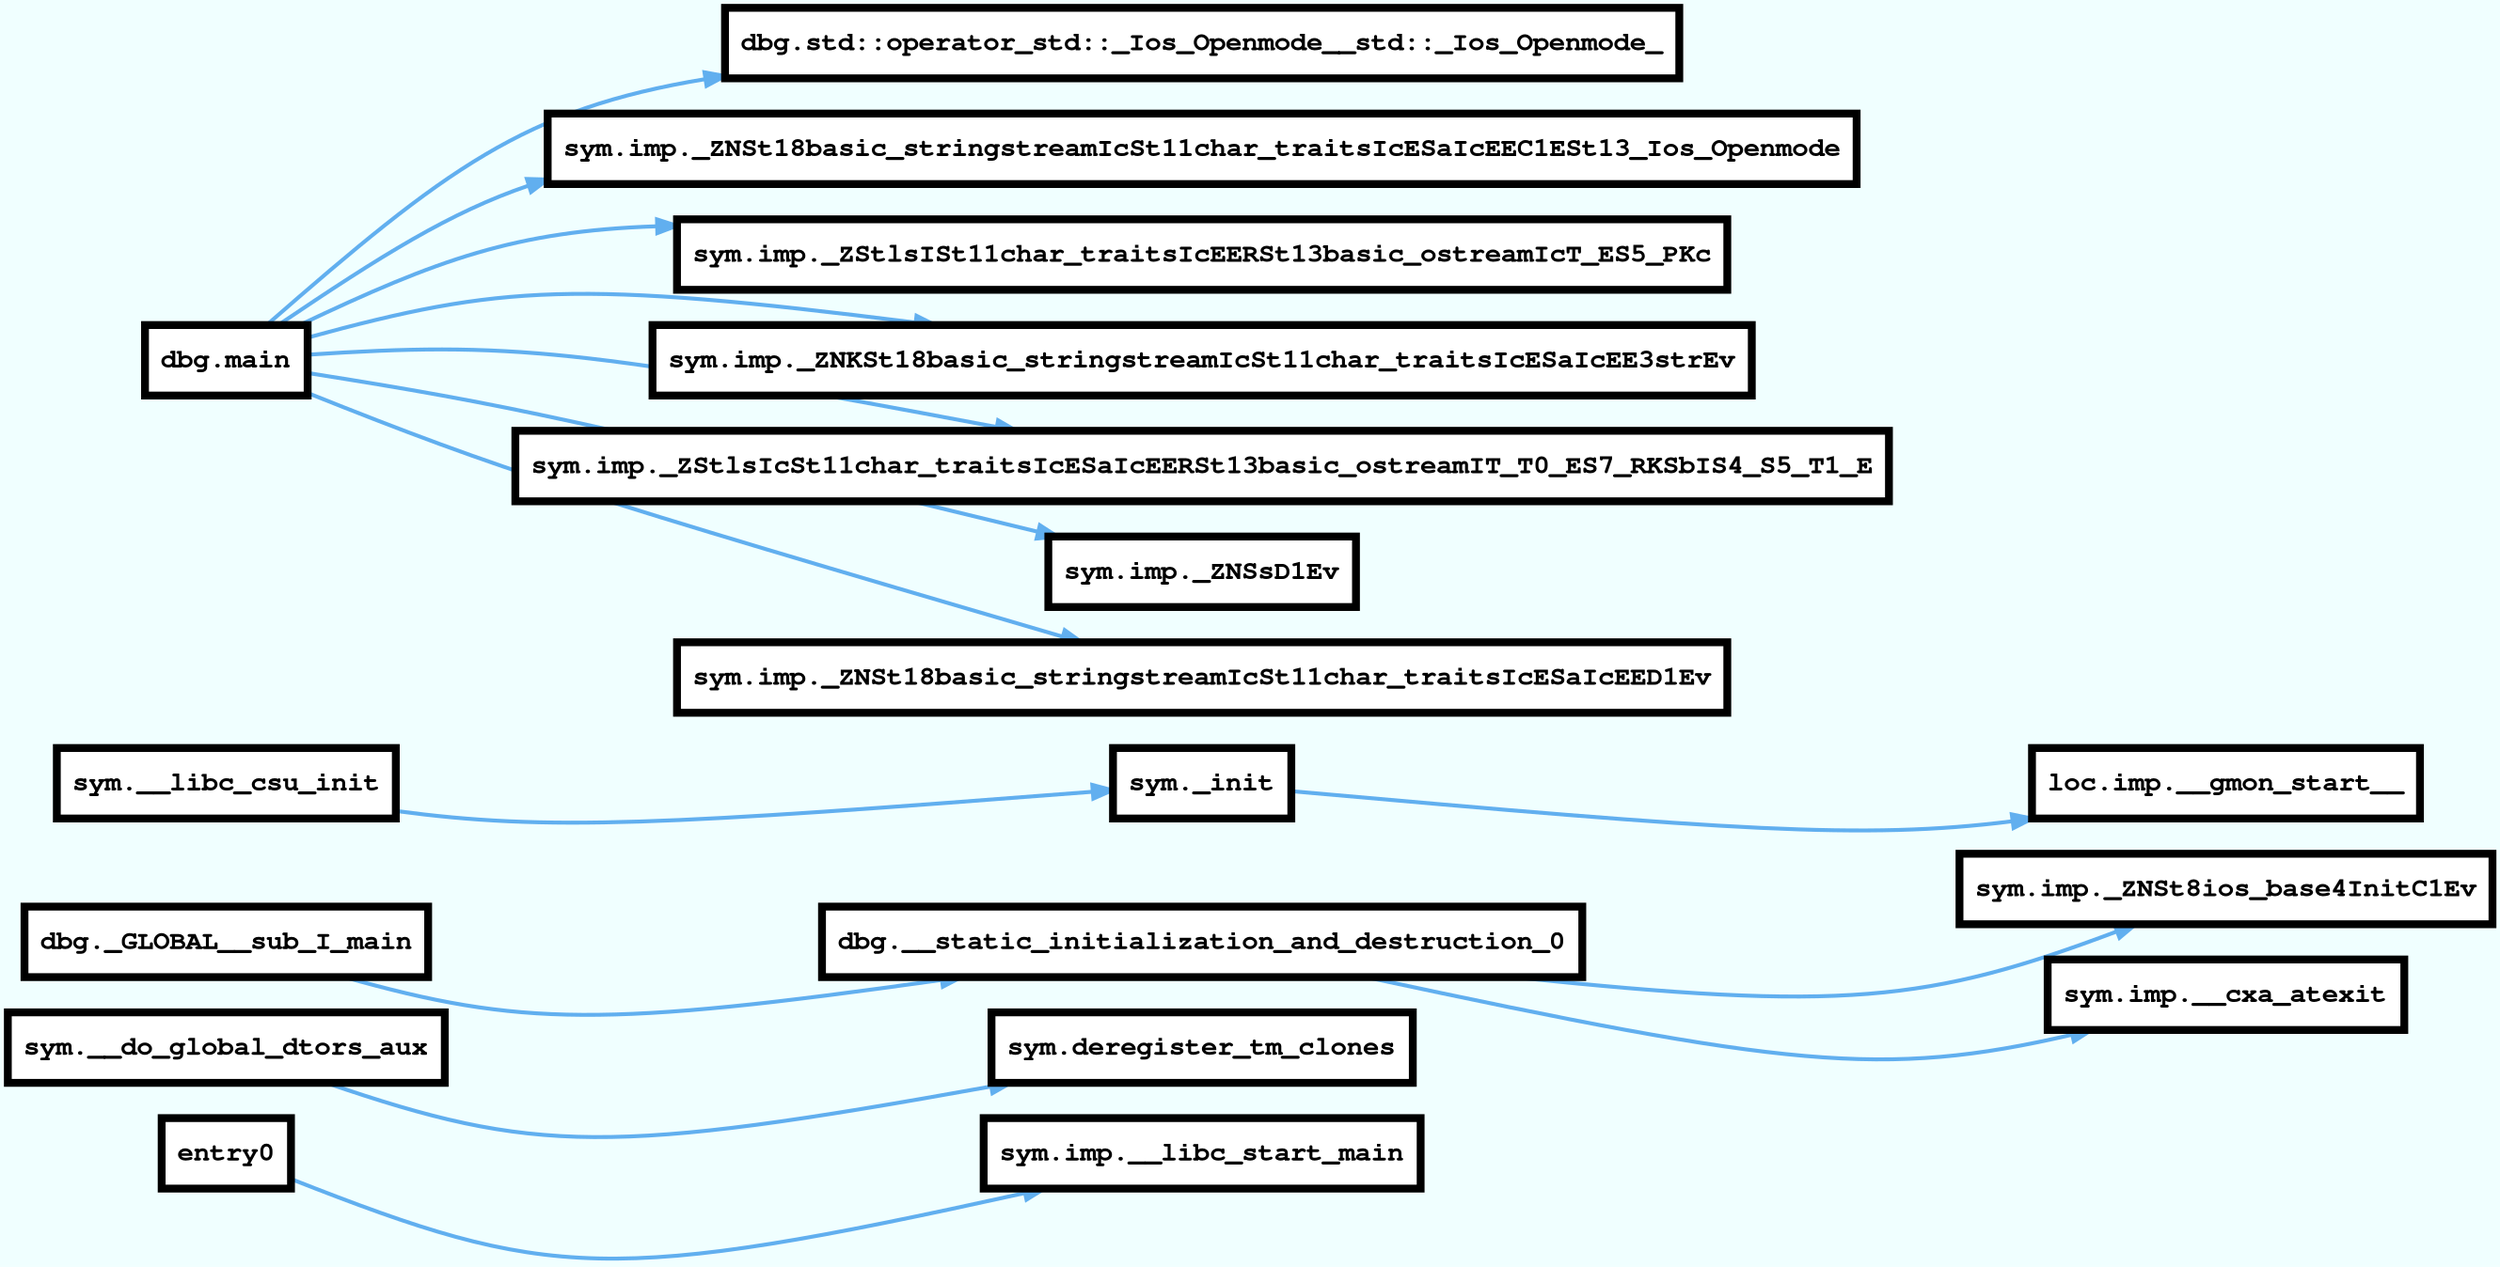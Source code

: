 digraph code {
    rankdir=LR;
    outputorder=edgesfirst;
    graph [bgcolor=azure fontname="Courier" splines="curved"];
    node [penwidth=4 fillcolor=white style=filled fontname="Courier Bold" fontsize=14 shape=box];
    edge [arrowhead="normal" style=bold weight=2];
    "0x00400960" [label="entry0" URL="entry0/0x00400960"];
    "0x00400960" -> "0x004008b0" [color="#61afef" URL="sym.imp.__libc_start_main/0x004008b0"];
    "0x004008b0" [label="sym.imp.__libc_start_main" URL="sym.imp.__libc_start_main/0x004008b0"];
    "0x00400a00" [label="sym.__do_global_dtors_aux" URL="sym.__do_global_dtors_aux/0x00400a00"];
    "0x00400a00" -> "0x00400990" [color="#61afef" URL="sym.deregister_tm_clones/0x00400990"];
    "0x00400990" [label="sym.deregister_tm_clones" URL="sym.deregister_tm_clones/0x00400990"];
    "0x00400b14" [label="dbg.__static_initialization_and_destruction_0" URL="dbg.__static_initialization_and_destruction_0/0x00400b14"];
    "0x00400b14" -> "0x004008a0" [color="#61afef" URL="sym.imp._ZNSt8ios_base4InitC1Ev/0x004008a0"];
    "0x004008a0" [label="sym.imp._ZNSt8ios_base4InitC1Ev" URL="sym.imp._ZNSt8ios_base4InitC1Ev/0x004008a0"];
    "0x00400b14" -> "0x004008c0" [color="#61afef" URL="sym.imp.__cxa_atexit/0x004008c0"];
    "0x004008c0" [label="sym.imp.__cxa_atexit" URL="sym.imp.__cxa_atexit/0x004008c0"];
    "0x00400b51" [label="dbg._GLOBAL__sub_I_main" URL="dbg._GLOBAL__sub_I_main/0x00400b51"];
    "0x00400b51" -> "0x00400b14" [color="#61afef" URL="dbg.__static_initialization_and_destruction_0/0x00400b14"];
    "0x00400b14" [label="dbg.__static_initialization_and_destruction_0" URL="dbg.__static_initialization_and_destruction_0/0x00400b14"];
    "0x00400b80" [label="sym.__libc_csu_init" URL="sym.__libc_csu_init/0x00400b80"];
    "0x00400b80" -> "0x00400858" [color="#61afef" URL="sym._init/0x00400858"];
    "0x00400858" [label="sym._init" URL="sym._init/0x00400858"];
    "0x00400a4d" [label="dbg.main" URL="dbg.main/0x00400a4d"];
    "0x00400a4d" -> "0x00400b66" [color="#61afef" URL="dbg.std::operator_std::_Ios_Openmode__std::_Ios_Openmode_/0x00400b66"];
    "0x00400b66" [label="dbg.std::operator_std::_Ios_Openmode__std::_Ios_Openmode_" URL="dbg.std::operator_std::_Ios_Openmode__std::_Ios_Openmode_/0x00400b66"];
    "0x00400a4d" -> "0x00400900" [color="#61afef" URL="sym.imp._ZNSt18basic_stringstreamIcSt11char_traitsIcESaIcEEC1ESt13_Ios_Openmode/0x00400900"];
    "0x00400900" [label="sym.imp._ZNSt18basic_stringstreamIcSt11char_traitsIcESaIcEEC1ESt13_Ios_Openmode" URL="sym.imp._ZNSt18basic_stringstreamIcSt11char_traitsIcESaIcEEC1ESt13_Ios_Openmode/0x00400900"];
    "0x00400a4d" -> "0x004008e0" [color="#61afef" URL="sym.imp._ZStlsISt11char_traitsIcEERSt13basic_ostreamIcT_ES5_PKc/0x004008e0"];
    "0x004008e0" [label="sym.imp._ZStlsISt11char_traitsIcEERSt13basic_ostreamIcT_ES5_PKc" URL="sym.imp._ZStlsISt11char_traitsIcEERSt13basic_ostreamIcT_ES5_PKc/0x004008e0"];
    "0x00400a4d" -> "0x00400940" [color="#61afef" URL="sym.imp._ZNKSt18basic_stringstreamIcSt11char_traitsIcESaIcEE3strEv/0x00400940"];
    "0x00400940" [label="sym.imp._ZNKSt18basic_stringstreamIcSt11char_traitsIcESaIcEE3strEv" URL="sym.imp._ZNKSt18basic_stringstreamIcSt11char_traitsIcESaIcEE3strEv/0x00400940"];
    "0x00400a4d" -> "0x00400910" [color="#61afef" URL="sym.imp._ZStlsIcSt11char_traitsIcESaIcEERSt13basic_ostreamIT_T0_ES7_RKSbIS4_S5_T1_E/0x00400910"];
    "0x00400910" [label="sym.imp._ZStlsIcSt11char_traitsIcESaIcEERSt13basic_ostreamIT_T0_ES7_RKSbIS4_S5_T1_E" URL="sym.imp._ZStlsIcSt11char_traitsIcESaIcEERSt13basic_ostreamIT_T0_ES7_RKSbIS4_S5_T1_E/0x00400910"];
    "0x00400a4d" -> "0x004008f0" [color="#61afef" URL="sym.imp._ZNSsD1Ev/0x004008f0"];
    "0x004008f0" [label="sym.imp._ZNSsD1Ev" URL="sym.imp._ZNSsD1Ev/0x004008f0"];
    "0x00400a4d" -> "0x00400920" [color="#61afef" URL="sym.imp._ZNSt18basic_stringstreamIcSt11char_traitsIcESaIcEED1Ev/0x00400920"];
    "0x00400920" [label="sym.imp._ZNSt18basic_stringstreamIcSt11char_traitsIcESaIcEED1Ev" URL="sym.imp._ZNSt18basic_stringstreamIcSt11char_traitsIcESaIcEED1Ev/0x00400920"];
    "0x00400858" [label="sym._init" URL="sym._init/0x00400858"];
    "0x00400858" -> "0x00400890" [color="#61afef" URL="loc.imp.__gmon_start__/0x00400890"];
    "0x00400890" [label="loc.imp.__gmon_start__" URL="loc.imp.__gmon_start__/0x00400890"];
}
